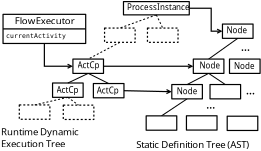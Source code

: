 <?xml version="1.0" encoding="UTF-8"?>
<dia:diagram xmlns:dia="http://www.lysator.liu.se/~alla/dia/">
  <dia:layer name="Background" visible="true">
    <dia:object type="Standard - Box" version="0" id="O0">
      <dia:attribute name="obj_pos">
        <dia:point val="0.332,0.893"/>
      </dia:attribute>
      <dia:attribute name="obj_bb">
        <dia:rectangle val="0.302,0.863;4.494,2.377"/>
      </dia:attribute>
      <dia:attribute name="elem_corner">
        <dia:point val="0.332,0.893"/>
      </dia:attribute>
      <dia:attribute name="elem_width">
        <dia:real val="4.133"/>
      </dia:attribute>
      <dia:attribute name="elem_height">
        <dia:real val="1.454"/>
      </dia:attribute>
      <dia:attribute name="border_width">
        <dia:real val="0.06"/>
      </dia:attribute>
      <dia:attribute name="show_background">
        <dia:boolean val="true"/>
      </dia:attribute>
      <dia:attribute name="corner_radius">
        <dia:real val="1.175e-38"/>
      </dia:attribute>
    </dia:object>
    <dia:object type="Standard - Text" version="1" id="O1">
      <dia:attribute name="obj_pos">
        <dia:point val="0.918,1.39"/>
      </dia:attribute>
      <dia:attribute name="obj_bb">
        <dia:rectangle val="0.918,0.97;3.864,1.713"/>
      </dia:attribute>
      <dia:attribute name="text">
        <dia:composite type="text">
          <dia:attribute name="string">
            <dia:string>#FlowExecutor#</dia:string>
          </dia:attribute>
          <dia:attribute name="font">
            <dia:font family="sans" style="0" name="Helvetica"/>
          </dia:attribute>
          <dia:attribute name="height">
            <dia:real val="0.6"/>
          </dia:attribute>
          <dia:attribute name="pos">
            <dia:point val="0.918,1.39"/>
          </dia:attribute>
          <dia:attribute name="color">
            <dia:color val="#000000"/>
          </dia:attribute>
          <dia:attribute name="alignment">
            <dia:enum val="0"/>
          </dia:attribute>
        </dia:composite>
      </dia:attribute>
      <dia:attribute name="valign">
        <dia:enum val="3"/>
      </dia:attribute>
    </dia:object>
    <dia:object type="Standard - Line" version="0" id="O2">
      <dia:attribute name="obj_pos">
        <dia:point val="0.332,1.62"/>
      </dia:attribute>
      <dia:attribute name="obj_bb">
        <dia:rectangle val="0.302,1.59;4.494,1.65"/>
      </dia:attribute>
      <dia:attribute name="conn_endpoints">
        <dia:point val="0.332,1.62"/>
        <dia:point val="4.464,1.62"/>
      </dia:attribute>
      <dia:attribute name="numcp">
        <dia:int val="1"/>
      </dia:attribute>
      <dia:attribute name="line_width">
        <dia:real val="0.06"/>
      </dia:attribute>
      <dia:connections>
        <dia:connection handle="0" to="O0" connection="3"/>
        <dia:connection handle="1" to="O0" connection="4"/>
      </dia:connections>
    </dia:object>
    <dia:object type="Standard - Box" version="0" id="O3">
      <dia:attribute name="obj_pos">
        <dia:point val="2.808,4.326"/>
      </dia:attribute>
      <dia:attribute name="obj_bb">
        <dia:rectangle val="2.778,4.296;4.367,5.071"/>
      </dia:attribute>
      <dia:attribute name="elem_corner">
        <dia:point val="2.808,4.326"/>
      </dia:attribute>
      <dia:attribute name="elem_width">
        <dia:real val="1.529"/>
      </dia:attribute>
      <dia:attribute name="elem_height">
        <dia:real val="0.715"/>
      </dia:attribute>
      <dia:attribute name="border_width">
        <dia:real val="0.06"/>
      </dia:attribute>
      <dia:attribute name="show_background">
        <dia:boolean val="true"/>
      </dia:attribute>
      <dia:attribute name="corner_radius">
        <dia:real val="1.175e-38"/>
      </dia:attribute>
    </dia:object>
    <dia:object type="Standard - Box" version="0" id="O4">
      <dia:attribute name="obj_pos">
        <dia:point val="4.849,4.351"/>
      </dia:attribute>
      <dia:attribute name="obj_bb">
        <dia:rectangle val="4.819,4.321;6.408,5.096"/>
      </dia:attribute>
      <dia:attribute name="elem_corner">
        <dia:point val="4.849,4.351"/>
      </dia:attribute>
      <dia:attribute name="elem_width">
        <dia:real val="1.529"/>
      </dia:attribute>
      <dia:attribute name="elem_height">
        <dia:real val="0.715"/>
      </dia:attribute>
      <dia:attribute name="border_width">
        <dia:real val="0.06"/>
      </dia:attribute>
      <dia:attribute name="show_background">
        <dia:boolean val="true"/>
      </dia:attribute>
      <dia:attribute name="corner_radius">
        <dia:real val="1.175e-38"/>
      </dia:attribute>
    </dia:object>
    <dia:object type="Standard - Box" version="0" id="O5">
      <dia:attribute name="obj_pos">
        <dia:point val="3.826,3.129"/>
      </dia:attribute>
      <dia:attribute name="obj_bb">
        <dia:rectangle val="3.796,3.099;5.385,3.874"/>
      </dia:attribute>
      <dia:attribute name="elem_corner">
        <dia:point val="3.826,3.129"/>
      </dia:attribute>
      <dia:attribute name="elem_width">
        <dia:real val="1.529"/>
      </dia:attribute>
      <dia:attribute name="elem_height">
        <dia:real val="0.715"/>
      </dia:attribute>
      <dia:attribute name="border_width">
        <dia:real val="0.06"/>
      </dia:attribute>
      <dia:attribute name="show_background">
        <dia:boolean val="true"/>
      </dia:attribute>
      <dia:attribute name="corner_radius">
        <dia:real val="1.175e-38"/>
      </dia:attribute>
    </dia:object>
    <dia:object type="Standard - Box" version="0" id="O6">
      <dia:attribute name="obj_pos">
        <dia:point val="1.145,5.423"/>
      </dia:attribute>
      <dia:attribute name="obj_bb">
        <dia:rectangle val="1.115,5.393;2.703,6.168"/>
      </dia:attribute>
      <dia:attribute name="elem_corner">
        <dia:point val="1.145,5.423"/>
      </dia:attribute>
      <dia:attribute name="elem_width">
        <dia:real val="1.529"/>
      </dia:attribute>
      <dia:attribute name="elem_height">
        <dia:real val="0.715"/>
      </dia:attribute>
      <dia:attribute name="border_width">
        <dia:real val="0.06"/>
      </dia:attribute>
      <dia:attribute name="show_background">
        <dia:boolean val="true"/>
      </dia:attribute>
      <dia:attribute name="line_style">
        <dia:enum val="4"/>
      </dia:attribute>
      <dia:attribute name="corner_radius">
        <dia:real val="1.175e-38"/>
      </dia:attribute>
    </dia:object>
    <dia:object type="Standard - Box" version="0" id="O7">
      <dia:attribute name="obj_pos">
        <dia:point val="3.344,5.433"/>
      </dia:attribute>
      <dia:attribute name="obj_bb">
        <dia:rectangle val="3.314,5.403;4.902,6.178"/>
      </dia:attribute>
      <dia:attribute name="elem_corner">
        <dia:point val="3.344,5.433"/>
      </dia:attribute>
      <dia:attribute name="elem_width">
        <dia:real val="1.529"/>
      </dia:attribute>
      <dia:attribute name="elem_height">
        <dia:real val="0.715"/>
      </dia:attribute>
      <dia:attribute name="border_width">
        <dia:real val="0.06"/>
      </dia:attribute>
      <dia:attribute name="show_background">
        <dia:boolean val="true"/>
      </dia:attribute>
      <dia:attribute name="line_style">
        <dia:enum val="4"/>
      </dia:attribute>
      <dia:attribute name="corner_radius">
        <dia:real val="1.175e-38"/>
      </dia:attribute>
    </dia:object>
    <dia:object type="Standard - Box" version="0" id="O8">
      <dia:attribute name="obj_pos">
        <dia:point val="5.408,1.578"/>
      </dia:attribute>
      <dia:attribute name="obj_bb">
        <dia:rectangle val="5.378,1.548;6.966,2.323"/>
      </dia:attribute>
      <dia:attribute name="elem_corner">
        <dia:point val="5.408,1.578"/>
      </dia:attribute>
      <dia:attribute name="elem_width">
        <dia:real val="1.529"/>
      </dia:attribute>
      <dia:attribute name="elem_height">
        <dia:real val="0.715"/>
      </dia:attribute>
      <dia:attribute name="border_width">
        <dia:real val="0.06"/>
      </dia:attribute>
      <dia:attribute name="show_background">
        <dia:boolean val="true"/>
      </dia:attribute>
      <dia:attribute name="line_style">
        <dia:enum val="4"/>
      </dia:attribute>
      <dia:attribute name="corner_radius">
        <dia:real val="1.175e-38"/>
      </dia:attribute>
    </dia:object>
    <dia:object type="Standard - Box" version="0" id="O9">
      <dia:attribute name="obj_pos">
        <dia:point val="11.303,1.377"/>
      </dia:attribute>
      <dia:attribute name="obj_bb">
        <dia:rectangle val="11.273,1.347;12.862,2.122"/>
      </dia:attribute>
      <dia:attribute name="elem_corner">
        <dia:point val="11.303,1.377"/>
      </dia:attribute>
      <dia:attribute name="elem_width">
        <dia:real val="1.529"/>
      </dia:attribute>
      <dia:attribute name="elem_height">
        <dia:real val="0.715"/>
      </dia:attribute>
      <dia:attribute name="border_width">
        <dia:real val="0.06"/>
      </dia:attribute>
      <dia:attribute name="show_background">
        <dia:boolean val="true"/>
      </dia:attribute>
      <dia:attribute name="corner_radius">
        <dia:real val="1.175e-38"/>
      </dia:attribute>
    </dia:object>
    <dia:object type="Standard - Line" version="0" id="O10">
      <dia:attribute name="obj_pos">
        <dia:point val="7.998,0.918"/>
      </dia:attribute>
      <dia:attribute name="obj_bb">
        <dia:rectangle val="6.14,0.886;8.03,1.61"/>
      </dia:attribute>
      <dia:attribute name="conn_endpoints">
        <dia:point val="7.998,0.918"/>
        <dia:point val="6.172,1.578"/>
      </dia:attribute>
      <dia:attribute name="numcp">
        <dia:int val="1"/>
      </dia:attribute>
      <dia:attribute name="line_width">
        <dia:real val="0.05"/>
      </dia:attribute>
      <dia:attribute name="line_style">
        <dia:enum val="4"/>
      </dia:attribute>
      <dia:connections>
        <dia:connection handle="0" to="O28" connection="6"/>
        <dia:connection handle="1" to="O8" connection="1"/>
      </dia:connections>
    </dia:object>
    <dia:object type="Standard - Line" version="0" id="O11">
      <dia:attribute name="obj_pos">
        <dia:point val="6.172,2.293"/>
      </dia:attribute>
      <dia:attribute name="obj_bb">
        <dia:rectangle val="4.556,2.26;6.206,3.163"/>
      </dia:attribute>
      <dia:attribute name="conn_endpoints">
        <dia:point val="6.172,2.293"/>
        <dia:point val="4.59,3.129"/>
      </dia:attribute>
      <dia:attribute name="numcp">
        <dia:int val="1"/>
      </dia:attribute>
      <dia:attribute name="line_width">
        <dia:real val="0.05"/>
      </dia:attribute>
      <dia:attribute name="line_style">
        <dia:enum val="4"/>
      </dia:attribute>
      <dia:connections>
        <dia:connection handle="0" to="O8" connection="6"/>
        <dia:connection handle="1" to="O5" connection="1"/>
      </dia:connections>
    </dia:object>
    <dia:object type="Standard - Line" version="0" id="O12">
      <dia:attribute name="obj_pos">
        <dia:point val="4.59,3.844"/>
      </dia:attribute>
      <dia:attribute name="obj_bb">
        <dia:rectangle val="3.539,3.811;4.624,4.359"/>
      </dia:attribute>
      <dia:attribute name="conn_endpoints">
        <dia:point val="4.59,3.844"/>
        <dia:point val="3.572,4.326"/>
      </dia:attribute>
      <dia:attribute name="numcp">
        <dia:int val="1"/>
      </dia:attribute>
      <dia:attribute name="line_width">
        <dia:real val="0.05"/>
      </dia:attribute>
      <dia:connections>
        <dia:connection handle="0" to="O5" connection="6"/>
        <dia:connection handle="1" to="O3" connection="1"/>
      </dia:connections>
    </dia:object>
    <dia:object type="Standard - Line" version="0" id="O13">
      <dia:attribute name="obj_pos">
        <dia:point val="5.613,4.351"/>
      </dia:attribute>
      <dia:attribute name="obj_bb">
        <dia:rectangle val="4.557,3.811;5.647,4.385"/>
      </dia:attribute>
      <dia:attribute name="conn_endpoints">
        <dia:point val="5.613,4.351"/>
        <dia:point val="4.59,3.844"/>
      </dia:attribute>
      <dia:attribute name="numcp">
        <dia:int val="1"/>
      </dia:attribute>
      <dia:attribute name="line_width">
        <dia:real val="0.05"/>
      </dia:attribute>
      <dia:connections>
        <dia:connection handle="0" to="O4" connection="1"/>
        <dia:connection handle="1" to="O5" connection="6"/>
      </dia:connections>
    </dia:object>
    <dia:object type="Standard - Text" version="1" id="O14">
      <dia:attribute name="obj_pos">
        <dia:point val="0.485,2.079"/>
      </dia:attribute>
      <dia:attribute name="obj_bb">
        <dia:rectangle val="0.485,1.798;3.118,2.294"/>
      </dia:attribute>
      <dia:attribute name="text">
        <dia:composite type="text">
          <dia:attribute name="string">
            <dia:string>#currentActivity#</dia:string>
          </dia:attribute>
          <dia:attribute name="font">
            <dia:font family="monospace" style="0" name="Courier"/>
          </dia:attribute>
          <dia:attribute name="height">
            <dia:real val="0.4"/>
          </dia:attribute>
          <dia:attribute name="pos">
            <dia:point val="0.485,2.079"/>
          </dia:attribute>
          <dia:attribute name="color">
            <dia:color val="#000000"/>
          </dia:attribute>
          <dia:attribute name="alignment">
            <dia:enum val="0"/>
          </dia:attribute>
        </dia:composite>
      </dia:attribute>
      <dia:attribute name="valign">
        <dia:enum val="3"/>
      </dia:attribute>
    </dia:object>
    <dia:object type="Standard - ZigZagLine" version="1" id="O15">
      <dia:attribute name="obj_pos">
        <dia:point val="2.398,2.347"/>
      </dia:attribute>
      <dia:attribute name="obj_bb">
        <dia:rectangle val="2.368,2.317;3.856,3.687"/>
      </dia:attribute>
      <dia:attribute name="orth_points">
        <dia:point val="2.398,2.347"/>
        <dia:point val="2.398,3.487"/>
        <dia:point val="3.826,3.487"/>
      </dia:attribute>
      <dia:attribute name="orth_orient">
        <dia:enum val="1"/>
        <dia:enum val="0"/>
      </dia:attribute>
      <dia:attribute name="autorouting">
        <dia:boolean val="true"/>
      </dia:attribute>
      <dia:attribute name="line_width">
        <dia:real val="0.06"/>
      </dia:attribute>
      <dia:attribute name="end_arrow">
        <dia:enum val="1"/>
      </dia:attribute>
      <dia:attribute name="end_arrow_length">
        <dia:real val="0.2"/>
      </dia:attribute>
      <dia:attribute name="end_arrow_width">
        <dia:real val="0.2"/>
      </dia:attribute>
      <dia:connections>
        <dia:connection handle="0" to="O0" connection="6"/>
        <dia:connection handle="1" to="O5" connection="3"/>
      </dia:connections>
    </dia:object>
    <dia:object type="Standard - Line" version="0" id="O16">
      <dia:attribute name="obj_pos">
        <dia:point val="3.572,5.041"/>
      </dia:attribute>
      <dia:attribute name="obj_bb">
        <dia:rectangle val="1.879,5.011;3.602,5.453"/>
      </dia:attribute>
      <dia:attribute name="conn_endpoints">
        <dia:point val="3.572,5.041"/>
        <dia:point val="1.909,5.423"/>
      </dia:attribute>
      <dia:attribute name="numcp">
        <dia:int val="1"/>
      </dia:attribute>
      <dia:attribute name="line_width">
        <dia:real val="0.05"/>
      </dia:attribute>
      <dia:attribute name="line_style">
        <dia:enum val="4"/>
      </dia:attribute>
      <dia:connections>
        <dia:connection handle="0" to="O3" connection="6"/>
        <dia:connection handle="1" to="O6" connection="1"/>
      </dia:connections>
    </dia:object>
    <dia:object type="Standard - Line" version="0" id="O17">
      <dia:attribute name="obj_pos">
        <dia:point val="3.572,5.041"/>
      </dia:attribute>
      <dia:attribute name="obj_bb">
        <dia:rectangle val="3.537,5.006;4.143,5.468"/>
      </dia:attribute>
      <dia:attribute name="conn_endpoints">
        <dia:point val="3.572,5.041"/>
        <dia:point val="4.108,5.433"/>
      </dia:attribute>
      <dia:attribute name="numcp">
        <dia:int val="1"/>
      </dia:attribute>
      <dia:attribute name="line_width">
        <dia:real val="0.05"/>
      </dia:attribute>
      <dia:attribute name="line_style">
        <dia:enum val="4"/>
      </dia:attribute>
      <dia:connections>
        <dia:connection handle="0" to="O3" connection="6"/>
        <dia:connection handle="1" to="O7" connection="1"/>
      </dia:connections>
    </dia:object>
    <dia:object type="Standard - Line" version="0" id="O18">
      <dia:attribute name="obj_pos">
        <dia:point val="9.534,4.402"/>
      </dia:attribute>
      <dia:attribute name="obj_bb">
        <dia:rectangle val="9.5,3.811;10.644,4.436"/>
      </dia:attribute>
      <dia:attribute name="conn_endpoints">
        <dia:point val="9.534,4.402"/>
        <dia:point val="10.611,3.844"/>
      </dia:attribute>
      <dia:attribute name="numcp">
        <dia:int val="1"/>
      </dia:attribute>
      <dia:attribute name="line_width">
        <dia:real val="0.05"/>
      </dia:attribute>
      <dia:connections>
        <dia:connection handle="0" to="O36" connection="1"/>
        <dia:connection handle="1" to="O34" connection="6"/>
      </dia:connections>
    </dia:object>
    <dia:object type="Standard - Line" version="0" id="O19">
      <dia:attribute name="obj_pos">
        <dia:point val="11.445,4.402"/>
      </dia:attribute>
      <dia:attribute name="obj_bb">
        <dia:rectangle val="10.576,3.81;11.479,4.437"/>
      </dia:attribute>
      <dia:attribute name="conn_endpoints">
        <dia:point val="11.445,4.402"/>
        <dia:point val="10.611,3.844"/>
      </dia:attribute>
      <dia:attribute name="numcp">
        <dia:int val="1"/>
      </dia:attribute>
      <dia:attribute name="line_width">
        <dia:real val="0.05"/>
      </dia:attribute>
      <dia:connections>
        <dia:connection handle="0" to="O37" connection="1"/>
        <dia:connection handle="1" to="O34" connection="6"/>
      </dia:connections>
    </dia:object>
    <dia:object type="Standard - Text" version="1" id="O20">
      <dia:attribute name="obj_pos">
        <dia:point val="12.219,2.73"/>
      </dia:attribute>
      <dia:attribute name="obj_bb">
        <dia:rectangle val="12.219,2.17;12.791,3.161"/>
      </dia:attribute>
      <dia:attribute name="text">
        <dia:composite type="text">
          <dia:attribute name="string">
            <dia:string>#...#</dia:string>
          </dia:attribute>
          <dia:attribute name="font">
            <dia:font family="sans" style="0" name="Helvetica"/>
          </dia:attribute>
          <dia:attribute name="height">
            <dia:real val="0.8"/>
          </dia:attribute>
          <dia:attribute name="pos">
            <dia:point val="12.219,2.73"/>
          </dia:attribute>
          <dia:attribute name="color">
            <dia:color val="#000000"/>
          </dia:attribute>
          <dia:attribute name="alignment">
            <dia:enum val="0"/>
          </dia:attribute>
        </dia:composite>
      </dia:attribute>
      <dia:attribute name="valign">
        <dia:enum val="3"/>
      </dia:attribute>
    </dia:object>
    <dia:object type="Standard - Text" version="1" id="O21">
      <dia:attribute name="obj_pos">
        <dia:point val="12.472,4.9"/>
      </dia:attribute>
      <dia:attribute name="obj_bb">
        <dia:rectangle val="12.455,4.34;13.027,5.331"/>
      </dia:attribute>
      <dia:attribute name="text">
        <dia:composite type="text">
          <dia:attribute name="string">
            <dia:string>#...#</dia:string>
          </dia:attribute>
          <dia:attribute name="font">
            <dia:font family="sans" style="0" name="Helvetica"/>
          </dia:attribute>
          <dia:attribute name="height">
            <dia:real val="0.8"/>
          </dia:attribute>
          <dia:attribute name="pos">
            <dia:point val="12.472,4.9"/>
          </dia:attribute>
          <dia:attribute name="color">
            <dia:color val="#000000"/>
          </dia:attribute>
          <dia:attribute name="alignment">
            <dia:enum val="0"/>
          </dia:attribute>
        </dia:composite>
      </dia:attribute>
      <dia:attribute name="valign">
        <dia:enum val="3"/>
      </dia:attribute>
    </dia:object>
    <dia:object type="Standard - Text" version="1" id="O22">
      <dia:attribute name="obj_pos">
        <dia:point val="10.48,5.609"/>
      </dia:attribute>
      <dia:attribute name="obj_bb">
        <dia:rectangle val="10.48,5.049;11.052,6.04"/>
      </dia:attribute>
      <dia:attribute name="text">
        <dia:composite type="text">
          <dia:attribute name="string">
            <dia:string>#...#</dia:string>
          </dia:attribute>
          <dia:attribute name="font">
            <dia:font family="sans" style="0" name="Helvetica"/>
          </dia:attribute>
          <dia:attribute name="height">
            <dia:real val="0.8"/>
          </dia:attribute>
          <dia:attribute name="pos">
            <dia:point val="10.48,5.609"/>
          </dia:attribute>
          <dia:attribute name="color">
            <dia:color val="#000000"/>
          </dia:attribute>
          <dia:attribute name="alignment">
            <dia:enum val="0"/>
          </dia:attribute>
        </dia:composite>
      </dia:attribute>
      <dia:attribute name="valign">
        <dia:enum val="3"/>
      </dia:attribute>
    </dia:object>
    <dia:object type="Standard - ZigZagLine" version="1" id="O23">
      <dia:attribute name="obj_pos">
        <dia:point val="9.643,0.587"/>
      </dia:attribute>
      <dia:attribute name="obj_bb">
        <dia:rectangle val="9.613,0.557;11.333,1.934"/>
      </dia:attribute>
      <dia:attribute name="orth_points">
        <dia:point val="9.643,0.587"/>
        <dia:point val="10.74,0.587"/>
        <dia:point val="10.74,1.734"/>
        <dia:point val="11.303,1.734"/>
      </dia:attribute>
      <dia:attribute name="orth_orient">
        <dia:enum val="0"/>
        <dia:enum val="1"/>
        <dia:enum val="0"/>
      </dia:attribute>
      <dia:attribute name="autorouting">
        <dia:boolean val="false"/>
      </dia:attribute>
      <dia:attribute name="line_width">
        <dia:real val="0.06"/>
      </dia:attribute>
      <dia:attribute name="end_arrow">
        <dia:enum val="1"/>
      </dia:attribute>
      <dia:attribute name="end_arrow_length">
        <dia:real val="0.2"/>
      </dia:attribute>
      <dia:attribute name="end_arrow_width">
        <dia:real val="0.2"/>
      </dia:attribute>
      <dia:connections>
        <dia:connection handle="0" to="O28" connection="4"/>
        <dia:connection handle="1" to="O9" connection="3"/>
      </dia:connections>
    </dia:object>
    <dia:object type="Standard - Line" version="0" id="O24">
      <dia:attribute name="obj_pos">
        <dia:point val="5.355,3.487"/>
      </dia:attribute>
      <dia:attribute name="obj_bb">
        <dia:rectangle val="5.325,3.287;9.876,3.687"/>
      </dia:attribute>
      <dia:attribute name="conn_endpoints">
        <dia:point val="5.355,3.487"/>
        <dia:point val="9.846,3.487"/>
      </dia:attribute>
      <dia:attribute name="numcp">
        <dia:int val="1"/>
      </dia:attribute>
      <dia:attribute name="line_width">
        <dia:real val="0.06"/>
      </dia:attribute>
      <dia:attribute name="end_arrow">
        <dia:enum val="1"/>
      </dia:attribute>
      <dia:attribute name="end_arrow_length">
        <dia:real val="0.2"/>
      </dia:attribute>
      <dia:attribute name="end_arrow_width">
        <dia:real val="0.2"/>
      </dia:attribute>
      <dia:connections>
        <dia:connection handle="0" to="O5" connection="4"/>
        <dia:connection handle="1" to="O34" connection="3"/>
      </dia:connections>
    </dia:object>
    <dia:object type="Standard - Line" version="0" id="O25">
      <dia:attribute name="obj_pos">
        <dia:point val="6.378,4.709"/>
      </dia:attribute>
      <dia:attribute name="obj_bb">
        <dia:rectangle val="6.347,4.559;8.804,4.96"/>
      </dia:attribute>
      <dia:attribute name="conn_endpoints">
        <dia:point val="6.378,4.709"/>
        <dia:point val="8.77,4.76"/>
      </dia:attribute>
      <dia:attribute name="numcp">
        <dia:int val="1"/>
      </dia:attribute>
      <dia:attribute name="line_width">
        <dia:real val="0.06"/>
      </dia:attribute>
      <dia:attribute name="end_arrow">
        <dia:enum val="1"/>
      </dia:attribute>
      <dia:attribute name="end_arrow_length">
        <dia:real val="0.2"/>
      </dia:attribute>
      <dia:attribute name="end_arrow_width">
        <dia:real val="0.2"/>
      </dia:attribute>
      <dia:connections>
        <dia:connection handle="0" to="O4" connection="4"/>
        <dia:connection handle="1" to="O36" connection="3"/>
      </dia:connections>
    </dia:object>
    <dia:object type="Standard - Text" version="1" id="O26">
      <dia:attribute name="obj_pos">
        <dia:point val="0.23,6.939"/>
      </dia:attribute>
      <dia:attribute name="obj_bb">
        <dia:rectangle val="0.23,6.518;4.142,7.862"/>
      </dia:attribute>
      <dia:attribute name="text">
        <dia:composite type="text">
          <dia:attribute name="string">
            <dia:string>#Runtime Dynamic
Execution Tree #</dia:string>
          </dia:attribute>
          <dia:attribute name="font">
            <dia:font family="sans" style="0" name="Helvetica"/>
          </dia:attribute>
          <dia:attribute name="height">
            <dia:real val="0.6"/>
          </dia:attribute>
          <dia:attribute name="pos">
            <dia:point val="0.23,6.939"/>
          </dia:attribute>
          <dia:attribute name="color">
            <dia:color val="#000000"/>
          </dia:attribute>
          <dia:attribute name="alignment">
            <dia:enum val="0"/>
          </dia:attribute>
        </dia:composite>
      </dia:attribute>
      <dia:attribute name="valign">
        <dia:enum val="3"/>
      </dia:attribute>
    </dia:object>
    <dia:object type="Standard - Text" version="1" id="O27">
      <dia:attribute name="obj_pos">
        <dia:point val="6.987,7.571"/>
      </dia:attribute>
      <dia:attribute name="obj_bb">
        <dia:rectangle val="6.987,7.15;13.033,7.894"/>
      </dia:attribute>
      <dia:attribute name="text">
        <dia:composite type="text">
          <dia:attribute name="string">
            <dia:string>#Static Definition Tree (AST) #</dia:string>
          </dia:attribute>
          <dia:attribute name="font">
            <dia:font family="sans" style="0" name="Helvetica"/>
          </dia:attribute>
          <dia:attribute name="height">
            <dia:real val="0.6"/>
          </dia:attribute>
          <dia:attribute name="pos">
            <dia:point val="6.987,7.571"/>
          </dia:attribute>
          <dia:attribute name="color">
            <dia:color val="#000000"/>
          </dia:attribute>
          <dia:attribute name="alignment">
            <dia:enum val="0"/>
          </dia:attribute>
        </dia:composite>
      </dia:attribute>
      <dia:attribute name="valign">
        <dia:enum val="3"/>
      </dia:attribute>
    </dia:object>
    <dia:group>
      <dia:object type="Standard - Box" version="0" id="O28">
        <dia:attribute name="obj_pos">
          <dia:point val="6.354,0.255"/>
        </dia:attribute>
        <dia:attribute name="obj_bb">
          <dia:rectangle val="6.324,0.225;9.673,0.948"/>
        </dia:attribute>
        <dia:attribute name="elem_corner">
          <dia:point val="6.354,0.255"/>
        </dia:attribute>
        <dia:attribute name="elem_width">
          <dia:real val="3.289"/>
        </dia:attribute>
        <dia:attribute name="elem_height">
          <dia:real val="0.663"/>
        </dia:attribute>
        <dia:attribute name="border_width">
          <dia:real val="0.06"/>
        </dia:attribute>
        <dia:attribute name="show_background">
          <dia:boolean val="true"/>
        </dia:attribute>
        <dia:attribute name="corner_radius">
          <dia:real val="1.175e-38"/>
        </dia:attribute>
      </dia:object>
      <dia:object type="Standard - Text" version="1" id="O29">
        <dia:attribute name="obj_pos">
          <dia:point val="6.532,0.688"/>
        </dia:attribute>
        <dia:attribute name="obj_bb">
          <dia:rectangle val="6.532,0.348;9.462,0.936"/>
        </dia:attribute>
        <dia:attribute name="text">
          <dia:composite type="text">
            <dia:attribute name="string">
              <dia:string>#ProcessInstance#</dia:string>
            </dia:attribute>
            <dia:attribute name="font">
              <dia:font family="sans" style="0" name="Helvetica"/>
            </dia:attribute>
            <dia:attribute name="height">
              <dia:real val="0.5"/>
            </dia:attribute>
            <dia:attribute name="pos">
              <dia:point val="6.532,0.688"/>
            </dia:attribute>
            <dia:attribute name="color">
              <dia:color val="#000000"/>
            </dia:attribute>
            <dia:attribute name="alignment">
              <dia:enum val="0"/>
            </dia:attribute>
          </dia:composite>
        </dia:attribute>
        <dia:attribute name="valign">
          <dia:enum val="3"/>
        </dia:attribute>
      </dia:object>
    </dia:group>
    <dia:object type="Standard - Box" version="0" id="O30">
      <dia:attribute name="obj_pos">
        <dia:point val="7.553,1.578"/>
      </dia:attribute>
      <dia:attribute name="obj_bb">
        <dia:rectangle val="7.523,1.548;9.112,2.323"/>
      </dia:attribute>
      <dia:attribute name="elem_corner">
        <dia:point val="7.553,1.578"/>
      </dia:attribute>
      <dia:attribute name="elem_width">
        <dia:real val="1.529"/>
      </dia:attribute>
      <dia:attribute name="elem_height">
        <dia:real val="0.715"/>
      </dia:attribute>
      <dia:attribute name="border_width">
        <dia:real val="0.06"/>
      </dia:attribute>
      <dia:attribute name="show_background">
        <dia:boolean val="true"/>
      </dia:attribute>
      <dia:attribute name="line_style">
        <dia:enum val="4"/>
      </dia:attribute>
      <dia:attribute name="corner_radius">
        <dia:real val="1.175e-38"/>
      </dia:attribute>
    </dia:object>
    <dia:object type="Standard - Line" version="0" id="O31">
      <dia:attribute name="obj_pos">
        <dia:point val="7.998,0.918"/>
      </dia:attribute>
      <dia:attribute name="obj_bb">
        <dia:rectangle val="7.965,0.885;8.351,1.612"/>
      </dia:attribute>
      <dia:attribute name="conn_endpoints">
        <dia:point val="7.998,0.918"/>
        <dia:point val="8.317,1.578"/>
      </dia:attribute>
      <dia:attribute name="numcp">
        <dia:int val="1"/>
      </dia:attribute>
      <dia:attribute name="line_width">
        <dia:real val="0.05"/>
      </dia:attribute>
      <dia:attribute name="line_style">
        <dia:enum val="4"/>
      </dia:attribute>
      <dia:connections>
        <dia:connection handle="0" to="O28" connection="6"/>
        <dia:connection handle="1" to="O30" connection="1"/>
      </dia:connections>
    </dia:object>
    <dia:object type="Standard - Line" version="0" id="O32">
      <dia:attribute name="obj_pos">
        <dia:point val="10.611,3.129"/>
      </dia:attribute>
      <dia:attribute name="obj_bb">
        <dia:rectangle val="10.576,2.057;12.102,3.164"/>
      </dia:attribute>
      <dia:attribute name="conn_endpoints">
        <dia:point val="10.611,3.129"/>
        <dia:point val="12.067,2.092"/>
      </dia:attribute>
      <dia:attribute name="numcp">
        <dia:int val="1"/>
      </dia:attribute>
      <dia:attribute name="line_width">
        <dia:real val="0.05"/>
      </dia:attribute>
      <dia:connections>
        <dia:connection handle="0" to="O34" connection="1"/>
        <dia:connection handle="1" to="O9" connection="6"/>
      </dia:connections>
    </dia:object>
    <dia:object type="Standard - Line" version="0" id="O33">
      <dia:attribute name="obj_pos">
        <dia:point val="8.254,5.969"/>
      </dia:attribute>
      <dia:attribute name="obj_bb">
        <dia:rectangle val="8.219,5.083;9.569,6.003"/>
      </dia:attribute>
      <dia:attribute name="conn_endpoints">
        <dia:point val="8.254,5.969"/>
        <dia:point val="9.534,5.117"/>
      </dia:attribute>
      <dia:attribute name="numcp">
        <dia:int val="1"/>
      </dia:attribute>
      <dia:attribute name="line_width">
        <dia:real val="0.05"/>
      </dia:attribute>
      <dia:connections>
        <dia:connection handle="0" to="O38" connection="1"/>
        <dia:connection handle="1" to="O36" connection="6"/>
      </dia:connections>
    </dia:object>
    <dia:group>
      <dia:object type="Standard - Box" version="0" id="O34">
        <dia:attribute name="obj_pos">
          <dia:point val="9.846,3.129"/>
        </dia:attribute>
        <dia:attribute name="obj_bb">
          <dia:rectangle val="9.816,3.099;11.405,3.874"/>
        </dia:attribute>
        <dia:attribute name="elem_corner">
          <dia:point val="9.846,3.129"/>
        </dia:attribute>
        <dia:attribute name="elem_width">
          <dia:real val="1.529"/>
        </dia:attribute>
        <dia:attribute name="elem_height">
          <dia:real val="0.715"/>
        </dia:attribute>
        <dia:attribute name="border_width">
          <dia:real val="0.06"/>
        </dia:attribute>
        <dia:attribute name="show_background">
          <dia:boolean val="true"/>
        </dia:attribute>
        <dia:attribute name="corner_radius">
          <dia:real val="1.175e-38"/>
        </dia:attribute>
      </dia:object>
      <dia:object type="Standard - Box" version="0" id="O35">
        <dia:attribute name="obj_pos">
          <dia:point val="11.655,3.129"/>
        </dia:attribute>
        <dia:attribute name="obj_bb">
          <dia:rectangle val="11.625,3.099;13.214,3.874"/>
        </dia:attribute>
        <dia:attribute name="elem_corner">
          <dia:point val="11.655,3.129"/>
        </dia:attribute>
        <dia:attribute name="elem_width">
          <dia:real val="1.529"/>
        </dia:attribute>
        <dia:attribute name="elem_height">
          <dia:real val="0.715"/>
        </dia:attribute>
        <dia:attribute name="border_width">
          <dia:real val="0.06"/>
        </dia:attribute>
        <dia:attribute name="show_background">
          <dia:boolean val="true"/>
        </dia:attribute>
        <dia:attribute name="corner_radius">
          <dia:real val="1.175e-38"/>
        </dia:attribute>
      </dia:object>
    </dia:group>
    <dia:group>
      <dia:object type="Standard - Box" version="0" id="O36">
        <dia:attribute name="obj_pos">
          <dia:point val="8.77,4.402"/>
        </dia:attribute>
        <dia:attribute name="obj_bb">
          <dia:rectangle val="8.74,4.372;10.329,5.147"/>
        </dia:attribute>
        <dia:attribute name="elem_corner">
          <dia:point val="8.77,4.402"/>
        </dia:attribute>
        <dia:attribute name="elem_width">
          <dia:real val="1.529"/>
        </dia:attribute>
        <dia:attribute name="elem_height">
          <dia:real val="0.715"/>
        </dia:attribute>
        <dia:attribute name="border_width">
          <dia:real val="0.06"/>
        </dia:attribute>
        <dia:attribute name="show_background">
          <dia:boolean val="true"/>
        </dia:attribute>
        <dia:attribute name="corner_radius">
          <dia:real val="1.175e-38"/>
        </dia:attribute>
      </dia:object>
      <dia:object type="Standard - Box" version="0" id="O37">
        <dia:attribute name="obj_pos">
          <dia:point val="10.681,4.402"/>
        </dia:attribute>
        <dia:attribute name="obj_bb">
          <dia:rectangle val="10.65,4.372;12.239,5.147"/>
        </dia:attribute>
        <dia:attribute name="elem_corner">
          <dia:point val="10.681,4.402"/>
        </dia:attribute>
        <dia:attribute name="elem_width">
          <dia:real val="1.529"/>
        </dia:attribute>
        <dia:attribute name="elem_height">
          <dia:real val="0.715"/>
        </dia:attribute>
        <dia:attribute name="border_width">
          <dia:real val="0.06"/>
        </dia:attribute>
        <dia:attribute name="show_background">
          <dia:boolean val="true"/>
        </dia:attribute>
        <dia:attribute name="corner_radius">
          <dia:real val="1.175e-38"/>
        </dia:attribute>
      </dia:object>
    </dia:group>
    <dia:group>
      <dia:object type="Standard - Box" version="0" id="O38">
        <dia:attribute name="obj_pos">
          <dia:point val="7.489,5.969"/>
        </dia:attribute>
        <dia:attribute name="obj_bb">
          <dia:rectangle val="7.459,5.939;9.048,6.714"/>
        </dia:attribute>
        <dia:attribute name="elem_corner">
          <dia:point val="7.489,5.969"/>
        </dia:attribute>
        <dia:attribute name="elem_width">
          <dia:real val="1.529"/>
        </dia:attribute>
        <dia:attribute name="elem_height">
          <dia:real val="0.715"/>
        </dia:attribute>
        <dia:attribute name="border_width">
          <dia:real val="0.06"/>
        </dia:attribute>
        <dia:attribute name="show_background">
          <dia:boolean val="true"/>
        </dia:attribute>
        <dia:attribute name="corner_radius">
          <dia:real val="1.175e-38"/>
        </dia:attribute>
      </dia:object>
      <dia:object type="Standard - Box" version="0" id="O39">
        <dia:attribute name="obj_pos">
          <dia:point val="9.502,5.964"/>
        </dia:attribute>
        <dia:attribute name="obj_bb">
          <dia:rectangle val="9.472,5.934;11.061,6.709"/>
        </dia:attribute>
        <dia:attribute name="elem_corner">
          <dia:point val="9.502,5.964"/>
        </dia:attribute>
        <dia:attribute name="elem_width">
          <dia:real val="1.529"/>
        </dia:attribute>
        <dia:attribute name="elem_height">
          <dia:real val="0.715"/>
        </dia:attribute>
        <dia:attribute name="border_width">
          <dia:real val="0.06"/>
        </dia:attribute>
        <dia:attribute name="show_background">
          <dia:boolean val="true"/>
        </dia:attribute>
        <dia:attribute name="corner_radius">
          <dia:real val="1.175e-38"/>
        </dia:attribute>
      </dia:object>
      <dia:object type="Standard - Box" version="0" id="O40">
        <dia:attribute name="obj_pos">
          <dia:point val="11.54,5.984"/>
        </dia:attribute>
        <dia:attribute name="obj_bb">
          <dia:rectangle val="11.51,5.954;13.099,6.729"/>
        </dia:attribute>
        <dia:attribute name="elem_corner">
          <dia:point val="11.54,5.984"/>
        </dia:attribute>
        <dia:attribute name="elem_width">
          <dia:real val="1.529"/>
        </dia:attribute>
        <dia:attribute name="elem_height">
          <dia:real val="0.715"/>
        </dia:attribute>
        <dia:attribute name="border_width">
          <dia:real val="0.06"/>
        </dia:attribute>
        <dia:attribute name="show_background">
          <dia:boolean val="true"/>
        </dia:attribute>
        <dia:attribute name="corner_radius">
          <dia:real val="1.175e-38"/>
        </dia:attribute>
      </dia:object>
    </dia:group>
    <dia:object type="Standard - Text" version="1" id="O41">
      <dia:attribute name="obj_pos">
        <dia:point val="4.055,3.589"/>
      </dia:attribute>
      <dia:attribute name="obj_bb">
        <dia:rectangle val="4.044,3.238;5.127,3.858"/>
      </dia:attribute>
      <dia:attribute name="text">
        <dia:composite type="text">
          <dia:attribute name="string">
            <dia:string>#ActCp#</dia:string>
          </dia:attribute>
          <dia:attribute name="font">
            <dia:font family="sans" style="0" name="Helvetica"/>
          </dia:attribute>
          <dia:attribute name="height">
            <dia:real val="0.5"/>
          </dia:attribute>
          <dia:attribute name="pos">
            <dia:point val="4.055,3.589"/>
          </dia:attribute>
          <dia:attribute name="color">
            <dia:color val="#000000"/>
          </dia:attribute>
          <dia:attribute name="alignment">
            <dia:enum val="0"/>
          </dia:attribute>
        </dia:composite>
      </dia:attribute>
      <dia:attribute name="valign">
        <dia:enum val="3"/>
      </dia:attribute>
    </dia:object>
    <dia:object type="Standard - Text" version="1" id="O42">
      <dia:attribute name="obj_pos">
        <dia:point val="3.008,4.825"/>
      </dia:attribute>
      <dia:attribute name="obj_bb">
        <dia:rectangle val="3.008,4.474;4.091,5.094"/>
      </dia:attribute>
      <dia:attribute name="text">
        <dia:composite type="text">
          <dia:attribute name="string">
            <dia:string>#ActCp#</dia:string>
          </dia:attribute>
          <dia:attribute name="font">
            <dia:font family="sans" style="0" name="Helvetica"/>
          </dia:attribute>
          <dia:attribute name="height">
            <dia:real val="0.5"/>
          </dia:attribute>
          <dia:attribute name="pos">
            <dia:point val="3.008,4.825"/>
          </dia:attribute>
          <dia:attribute name="color">
            <dia:color val="#000000"/>
          </dia:attribute>
          <dia:attribute name="alignment">
            <dia:enum val="0"/>
          </dia:attribute>
        </dia:composite>
      </dia:attribute>
      <dia:attribute name="valign">
        <dia:enum val="3"/>
      </dia:attribute>
    </dia:object>
    <dia:object type="Standard - Text" version="1" id="O43">
      <dia:attribute name="obj_pos">
        <dia:point val="5.02,4.845"/>
      </dia:attribute>
      <dia:attribute name="obj_bb">
        <dia:rectangle val="5.02,4.494;6.104,5.114"/>
      </dia:attribute>
      <dia:attribute name="text">
        <dia:composite type="text">
          <dia:attribute name="string">
            <dia:string>#ActCp#</dia:string>
          </dia:attribute>
          <dia:attribute name="font">
            <dia:font family="sans" style="0" name="Helvetica"/>
          </dia:attribute>
          <dia:attribute name="height">
            <dia:real val="0.5"/>
          </dia:attribute>
          <dia:attribute name="pos">
            <dia:point val="5.02,4.845"/>
          </dia:attribute>
          <dia:attribute name="color">
            <dia:color val="#000000"/>
          </dia:attribute>
          <dia:attribute name="alignment">
            <dia:enum val="0"/>
          </dia:attribute>
        </dia:composite>
      </dia:attribute>
      <dia:attribute name="valign">
        <dia:enum val="3"/>
      </dia:attribute>
    </dia:object>
    <dia:object type="Standard - Text" version="1" id="O44">
      <dia:attribute name="obj_pos">
        <dia:point val="11.503,1.84"/>
      </dia:attribute>
      <dia:attribute name="obj_bb">
        <dia:rectangle val="11.503,1.489;12.466,2.109"/>
      </dia:attribute>
      <dia:attribute name="text">
        <dia:composite type="text">
          <dia:attribute name="string">
            <dia:string>#Node#</dia:string>
          </dia:attribute>
          <dia:attribute name="font">
            <dia:font family="sans" style="0" name="Helvetica"/>
          </dia:attribute>
          <dia:attribute name="height">
            <dia:real val="0.5"/>
          </dia:attribute>
          <dia:attribute name="pos">
            <dia:point val="11.503,1.84"/>
          </dia:attribute>
          <dia:attribute name="color">
            <dia:color val="#000000"/>
          </dia:attribute>
          <dia:attribute name="alignment">
            <dia:enum val="0"/>
          </dia:attribute>
        </dia:composite>
      </dia:attribute>
      <dia:attribute name="valign">
        <dia:enum val="3"/>
      </dia:attribute>
    </dia:object>
    <dia:object type="Standard - Text" version="1" id="O45">
      <dia:attribute name="obj_pos">
        <dia:point val="10.15,3.6"/>
      </dia:attribute>
      <dia:attribute name="obj_bb">
        <dia:rectangle val="10.15,3.25;11.114,3.869"/>
      </dia:attribute>
      <dia:attribute name="text">
        <dia:composite type="text">
          <dia:attribute name="string">
            <dia:string>#Node#</dia:string>
          </dia:attribute>
          <dia:attribute name="font">
            <dia:font family="sans" style="0" name="Helvetica"/>
          </dia:attribute>
          <dia:attribute name="height">
            <dia:real val="0.5"/>
          </dia:attribute>
          <dia:attribute name="pos">
            <dia:point val="10.15,3.6"/>
          </dia:attribute>
          <dia:attribute name="color">
            <dia:color val="#000000"/>
          </dia:attribute>
          <dia:attribute name="alignment">
            <dia:enum val="0"/>
          </dia:attribute>
        </dia:composite>
      </dia:attribute>
      <dia:attribute name="valign">
        <dia:enum val="3"/>
      </dia:attribute>
    </dia:object>
    <dia:object type="Standard - Text" version="1" id="O46">
      <dia:attribute name="obj_pos">
        <dia:point val="11.883,3.621"/>
      </dia:attribute>
      <dia:attribute name="obj_bb">
        <dia:rectangle val="11.883,3.27;12.846,3.889"/>
      </dia:attribute>
      <dia:attribute name="text">
        <dia:composite type="text">
          <dia:attribute name="string">
            <dia:string>#Node#</dia:string>
          </dia:attribute>
          <dia:attribute name="font">
            <dia:font family="sans" style="0" name="Helvetica"/>
          </dia:attribute>
          <dia:attribute name="height">
            <dia:real val="0.5"/>
          </dia:attribute>
          <dia:attribute name="pos">
            <dia:point val="11.883,3.621"/>
          </dia:attribute>
          <dia:attribute name="color">
            <dia:color val="#000000"/>
          </dia:attribute>
          <dia:attribute name="alignment">
            <dia:enum val="0"/>
          </dia:attribute>
        </dia:composite>
      </dia:attribute>
      <dia:attribute name="valign">
        <dia:enum val="3"/>
      </dia:attribute>
    </dia:object>
    <dia:object type="Standard - Text" version="1" id="O47">
      <dia:attribute name="obj_pos">
        <dia:point val="9.023,4.891"/>
      </dia:attribute>
      <dia:attribute name="obj_bb">
        <dia:rectangle val="9.023,4.54;9.986,5.16"/>
      </dia:attribute>
      <dia:attribute name="text">
        <dia:composite type="text">
          <dia:attribute name="string">
            <dia:string>#Node#</dia:string>
          </dia:attribute>
          <dia:attribute name="font">
            <dia:font family="sans" style="0" name="Helvetica"/>
          </dia:attribute>
          <dia:attribute name="height">
            <dia:real val="0.5"/>
          </dia:attribute>
          <dia:attribute name="pos">
            <dia:point val="9.023,4.891"/>
          </dia:attribute>
          <dia:attribute name="color">
            <dia:color val="#000000"/>
          </dia:attribute>
          <dia:attribute name="alignment">
            <dia:enum val="0"/>
          </dia:attribute>
        </dia:composite>
      </dia:attribute>
      <dia:attribute name="valign">
        <dia:enum val="3"/>
      </dia:attribute>
    </dia:object>
  </dia:layer>
</dia:diagram>
